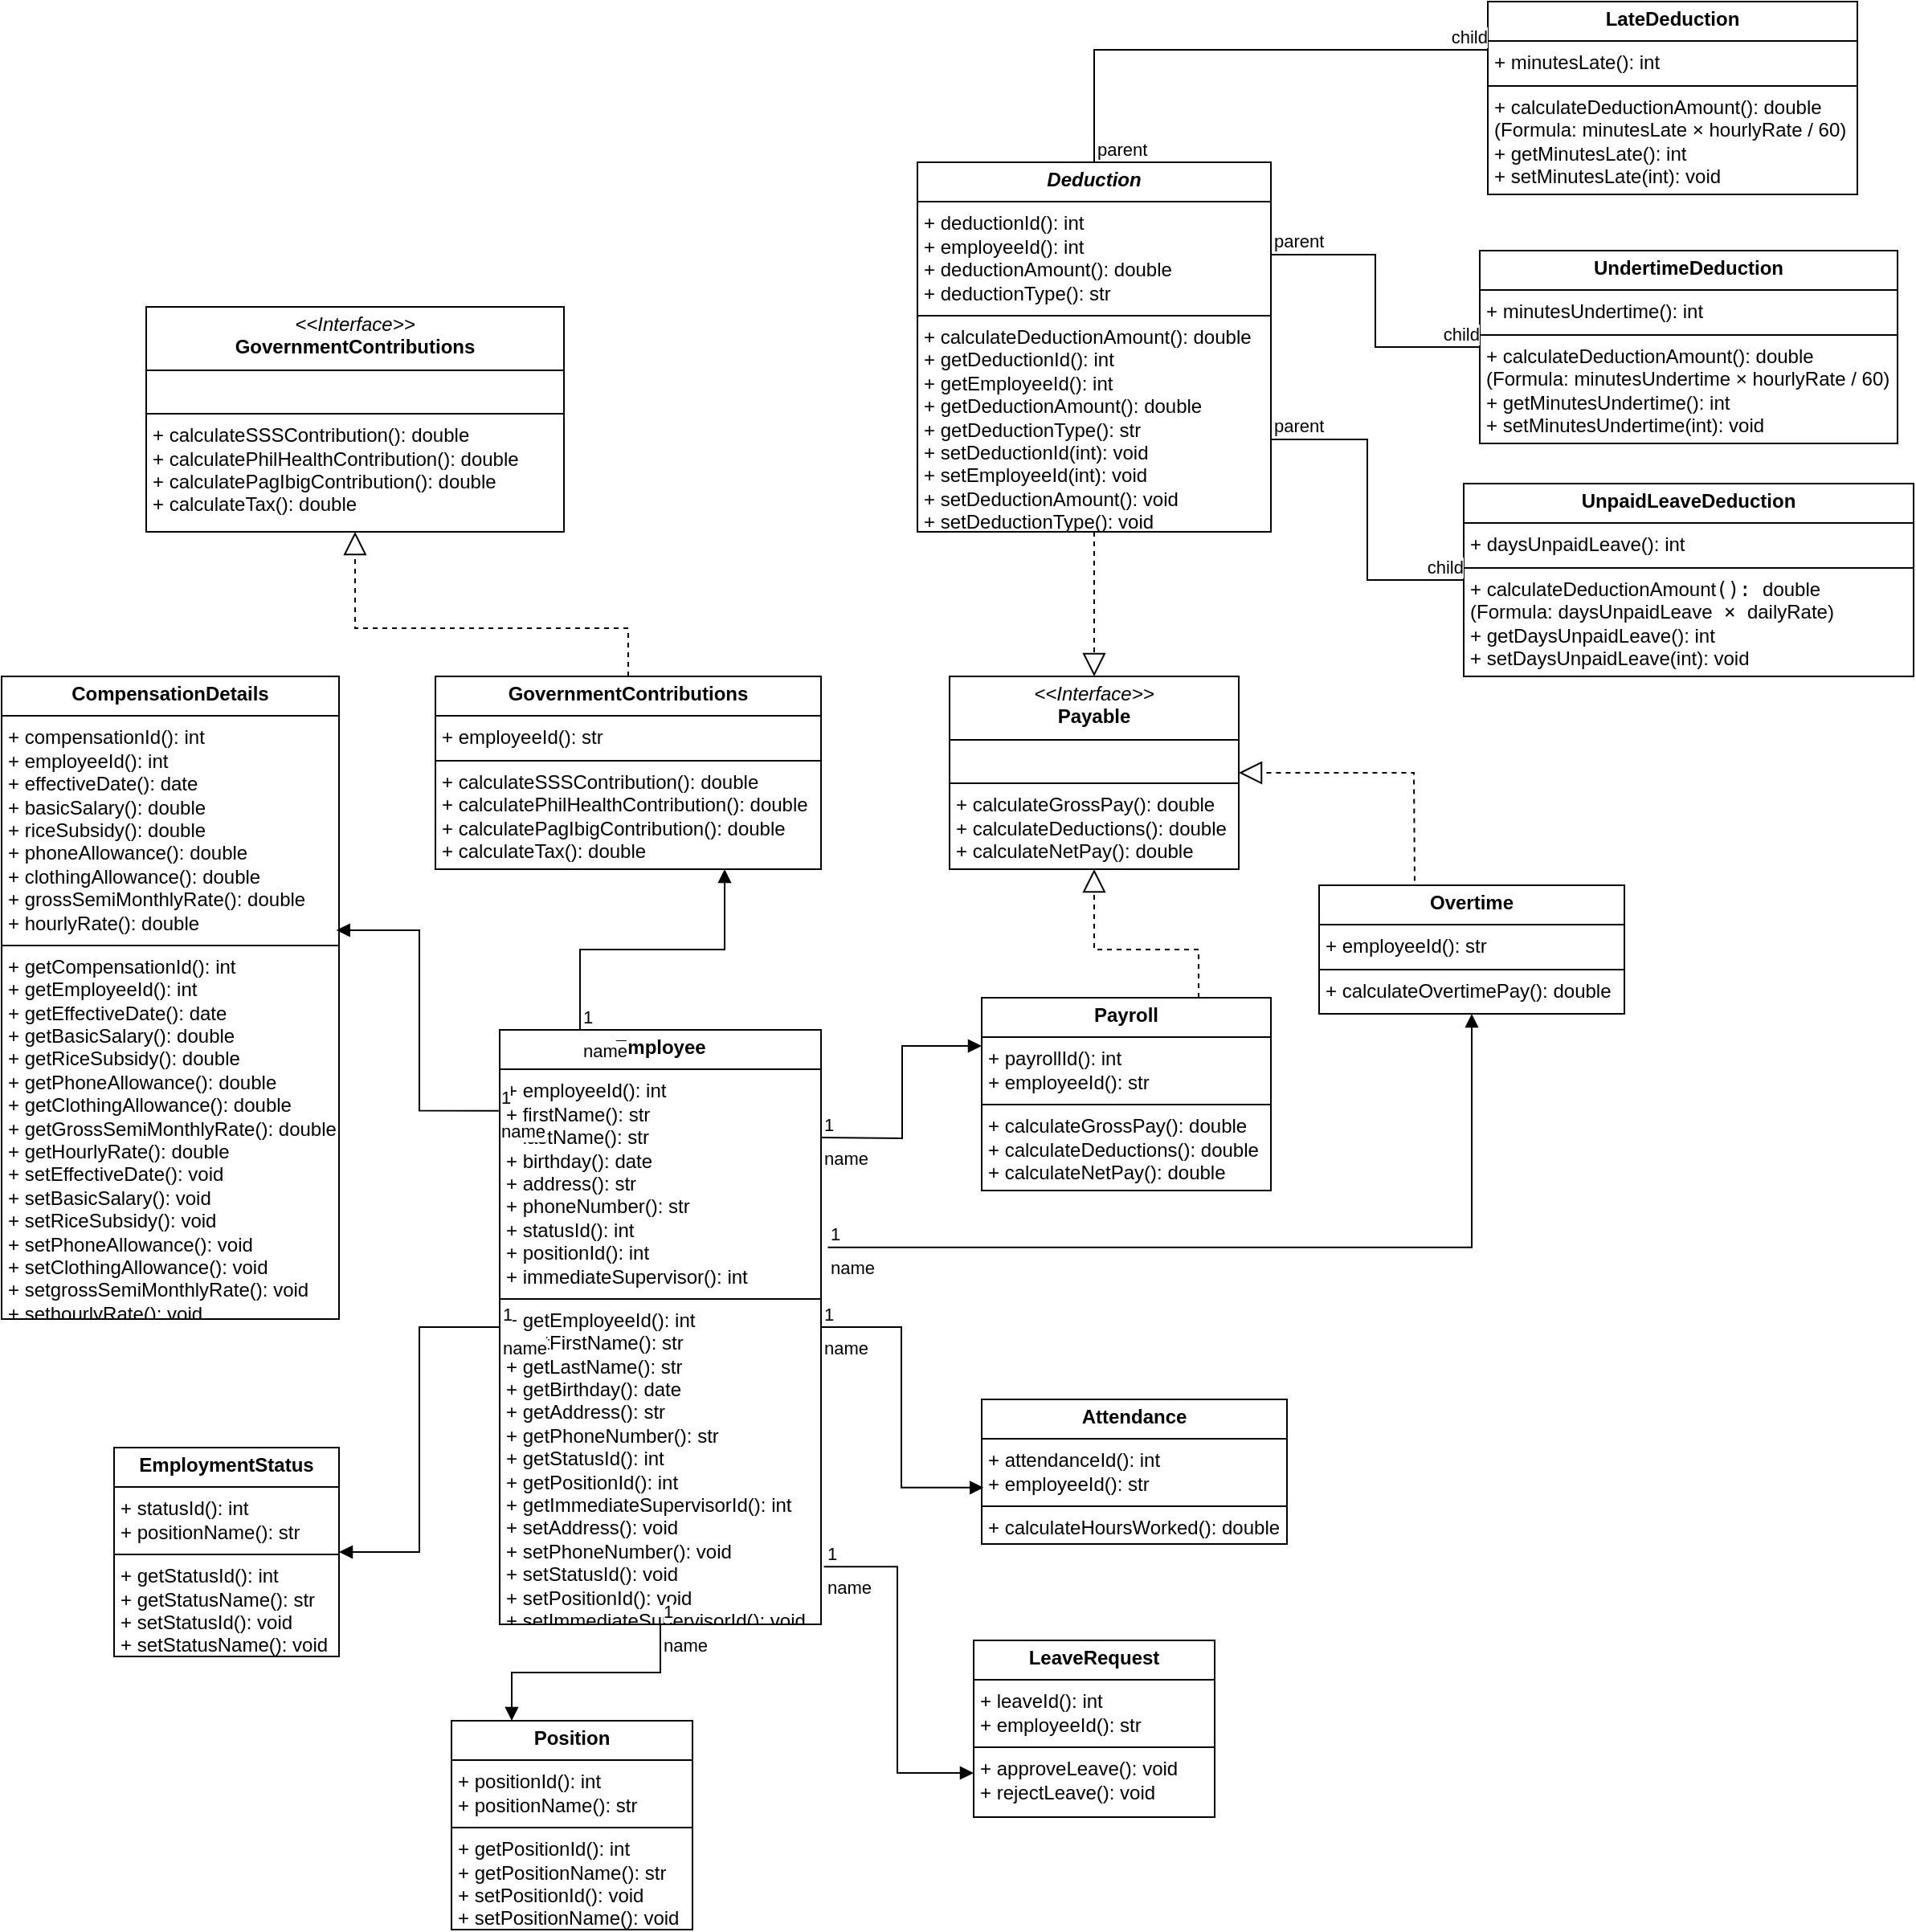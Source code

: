 <mxfile version="26.0.16">
  <diagram name="Page-1" id="c4acf3e9-155e-7222-9cf6-157b1a14988f">
    <mxGraphModel dx="2290" dy="1911" grid="1" gridSize="10" guides="1" tooltips="1" connect="1" arrows="1" fold="1" page="1" pageScale="1" pageWidth="850" pageHeight="1100" background="none" math="0" shadow="0">
      <root>
        <mxCell id="0" />
        <mxCell id="1" parent="0" />
        <mxCell id="8U8XX2nVfHWv0AhgE_W7-1" value="&lt;p style=&quot;margin:0px;margin-top:4px;text-align:center;&quot;&gt;&lt;font style=&quot;font-size: 12px;&quot; face=&quot;Helvetica&quot;&gt;&lt;b&gt;Employee&lt;/b&gt;&lt;br&gt;&lt;/font&gt;&lt;/p&gt;&lt;hr size=&quot;1&quot; style=&quot;border-style:solid;&quot;&gt;&lt;p style=&quot;margin:0px;margin-left:4px;&quot;&gt;&lt;font face=&quot;Helvetica&quot;&gt;+ employeeId(): int&lt;br&gt;&lt;/font&gt;&lt;/p&gt;&lt;p style=&quot;margin:0px;margin-left:4px;&quot;&gt;&lt;font face=&quot;Helvetica&quot;&gt;+ firstName(): str&lt;/font&gt;&lt;/p&gt;&lt;p style=&quot;margin:0px;margin-left:4px;&quot;&gt;&lt;font face=&quot;Helvetica&quot;&gt;+ lastName(): str&lt;/font&gt;&lt;/p&gt;&lt;p style=&quot;margin:0px;margin-left:4px;&quot;&gt;&lt;font face=&quot;Helvetica&quot;&gt;+ birthday(): date&lt;/font&gt;&lt;/p&gt;&lt;p style=&quot;margin:0px;margin-left:4px;&quot;&gt;&lt;font face=&quot;Helvetica&quot;&gt;+ address(): str&lt;/font&gt;&lt;/p&gt;&lt;p style=&quot;margin:0px;margin-left:4px;&quot;&gt;&lt;font face=&quot;Helvetica&quot;&gt;+ phoneNumber(): str&lt;/font&gt;&lt;/p&gt;&lt;p style=&quot;margin:0px;margin-left:4px;&quot;&gt;&lt;font face=&quot;Helvetica&quot;&gt;+ statusId(): int&lt;/font&gt;&lt;/p&gt;&lt;p style=&quot;margin:0px;margin-left:4px;&quot;&gt;&lt;font face=&quot;Helvetica&quot;&gt;+ positionId(): int&lt;/font&gt;&lt;/p&gt;&lt;p style=&quot;margin:0px;margin-left:4px;&quot;&gt;&lt;font face=&quot;Helvetica&quot;&gt;+ immediateSupervisor(): int&lt;/font&gt;&lt;/p&gt;&lt;hr size=&quot;1&quot; style=&quot;border-style:solid;&quot;&gt;&lt;p style=&quot;margin:0px;margin-left:4px;&quot;&gt;&lt;font face=&quot;Helvetica&quot;&gt;+ getEmployeeId(): int&lt;/font&gt;&lt;/p&gt;&lt;p style=&quot;margin:0px;margin-left:4px;&quot;&gt;&lt;font face=&quot;Helvetica&quot;&gt;+ getFirstName(): str&amp;nbsp;&lt;br&gt;&lt;/font&gt;&lt;/p&gt;&lt;p style=&quot;margin:0px;margin-left:4px;&quot;&gt;&lt;font face=&quot;Helvetica&quot;&gt;+ getLastName(): str&lt;/font&gt;&lt;/p&gt;&lt;p style=&quot;margin:0px;margin-left:4px;&quot;&gt;&lt;font face=&quot;Helvetica&quot;&gt;+ getBirthday(): date&lt;/font&gt;&lt;/p&gt;&lt;p style=&quot;margin:0px;margin-left:4px;&quot;&gt;&lt;font face=&quot;Helvetica&quot;&gt;+ getAddress(): str&lt;/font&gt;&lt;/p&gt;&lt;p style=&quot;margin:0px;margin-left:4px;&quot;&gt;&lt;font face=&quot;Helvetica&quot;&gt;+ getPhoneNumber(): str&lt;/font&gt;&lt;/p&gt;&lt;p style=&quot;margin:0px;margin-left:4px;&quot;&gt;&lt;font face=&quot;Helvetica&quot;&gt;+ getStatusId(): int&lt;/font&gt;&lt;/p&gt;&lt;p style=&quot;margin:0px;margin-left:4px;&quot;&gt;&lt;code&gt;&lt;font face=&quot;Helvetica&quot;&gt;+&amp;nbsp;getPositionId(): int&lt;/font&gt;&lt;/code&gt;&lt;/p&gt;&lt;p style=&quot;margin:0px;margin-left:4px;&quot;&gt;&lt;code&gt;&lt;font face=&quot;Helvetica&quot;&gt;+&lt;/font&gt;&lt;font face=&quot;Helvetica&quot;&gt;&amp;nbsp;getImmediateSupervisorId(): int&lt;/font&gt;&lt;/code&gt;&lt;font face=&quot;Helvetica&quot;&gt;&amp;nbsp;&lt;/font&gt;&lt;/p&gt;&lt;p style=&quot;margin:0px;margin-left:4px;&quot;&gt;&lt;font face=&quot;Helvetica&quot;&gt;+ setAddress(): void&lt;/font&gt;&lt;/p&gt;&lt;p style=&quot;margin:0px;margin-left:4px;&quot;&gt;&lt;font face=&quot;Helvetica&quot;&gt;+ setPhoneNumber(): void&lt;/font&gt;&lt;/p&gt;&lt;p style=&quot;margin:0px;margin-left:4px;&quot;&gt;&lt;font face=&quot;Helvetica&quot;&gt;+ setStatusId(): void&lt;/font&gt;&lt;/p&gt;&lt;p style=&quot;margin:0px;margin-left:4px;&quot;&gt;&lt;font face=&quot;Helvetica&quot;&gt;+ setPositionId(): void&lt;/font&gt;&lt;/p&gt;&lt;p style=&quot;margin:0px;margin-left:4px;&quot;&gt;&lt;font face=&quot;Helvetica&quot;&gt;+ setImmediateSupervisorId(): void&lt;/font&gt;&lt;/p&gt;" style="verticalAlign=top;align=left;overflow=fill;html=1;whiteSpace=wrap;" parent="1" vertex="1">
          <mxGeometry x="140" y="90" width="200" height="370" as="geometry" />
        </mxCell>
        <mxCell id="8U8XX2nVfHWv0AhgE_W7-2" value="&lt;p style=&quot;margin:0px;margin-top:4px;text-align:center;&quot;&gt;&lt;b&gt;Position&lt;/b&gt;&lt;/p&gt;&lt;hr size=&quot;1&quot; style=&quot;border-style:solid;&quot;&gt;&lt;p style=&quot;margin:0px;margin-left:4px;&quot;&gt;+ positionId(): int&lt;/p&gt;&lt;p style=&quot;margin:0px;margin-left:4px;&quot;&gt;+ positionName(): str&lt;/p&gt;&lt;hr size=&quot;1&quot; style=&quot;border-style:solid;&quot;&gt;&lt;p style=&quot;margin:0px;margin-left:4px;&quot;&gt;+ getPositionId(): int&lt;/p&gt;&lt;p style=&quot;margin:0px;margin-left:4px;&quot;&gt;+ getPositionName(): str&lt;/p&gt;&lt;p style=&quot;margin:0px;margin-left:4px;&quot;&gt;+ setPositionId(): void&lt;/p&gt;&lt;p style=&quot;margin:0px;margin-left:4px;&quot;&gt;+ setPositionName(): void&lt;/p&gt;" style="verticalAlign=top;align=left;overflow=fill;html=1;whiteSpace=wrap;" parent="1" vertex="1">
          <mxGeometry x="110" y="520" width="150" height="130" as="geometry" />
        </mxCell>
        <mxCell id="8U8XX2nVfHWv0AhgE_W7-3" value="&lt;p style=&quot;margin:0px;margin-top:4px;text-align:center;&quot;&gt;&lt;b&gt;EmploymentStatus&lt;/b&gt;&lt;/p&gt;&lt;hr size=&quot;1&quot; style=&quot;border-style:solid;&quot;&gt;&lt;p style=&quot;margin:0px;margin-left:4px;&quot;&gt;+ statusId(): int&lt;/p&gt;&lt;p style=&quot;margin:0px;margin-left:4px;&quot;&gt;+ positionName(): str&lt;/p&gt;&lt;hr size=&quot;1&quot; style=&quot;border-style:solid;&quot;&gt;&lt;p style=&quot;margin:0px;margin-left:4px;&quot;&gt;+ getStatusId(): int&lt;/p&gt;&lt;p style=&quot;margin:0px;margin-left:4px;&quot;&gt;+ getStatusName(): str&lt;/p&gt;&lt;p style=&quot;margin:0px;margin-left:4px;&quot;&gt;+ setStatusId(): void&lt;/p&gt;&lt;p style=&quot;margin:0px;margin-left:4px;&quot;&gt;+ setStatusName(): void&lt;/p&gt;" style="verticalAlign=top;align=left;overflow=fill;html=1;whiteSpace=wrap;" parent="1" vertex="1">
          <mxGeometry x="-100" y="350" width="140" height="130" as="geometry" />
        </mxCell>
        <mxCell id="8U8XX2nVfHWv0AhgE_W7-4" value="&lt;p style=&quot;margin:0px;margin-top:4px;text-align:center;&quot;&gt;&lt;span style=&quot;caret-color: rgba(0, 0, 0, 0); color: rgba(0, 0, 0, 0); font-family: monospace; font-size: 0px; white-space: nowrap; text-align: left;&quot;&gt;%3CmxGraphModel%3E%3Croot%3E%3CmxCell%20id%3D%220%22%2F%3E%3CmxCell%20id%3D%221%22%20parent%3D%220%22%2F%3E%3CmxCell%20id%3D%222%22%20value%3D%22%26lt%3Bp%20style%3D%26quot%3Bmargin%3A0px%3Bmargin-top%3A4px%3Btext-align%3Acenter%3B%26quot%3B%26gt%3B%26lt%3Bfont%20style%3D%26quot%3Bfont-size%3A%2012px%3B%26quot%3B%20face%3D%26quot%3BHelvetica%26quot%3B%26gt%3B%26lt%3Bb%26gt%3BEmployee%26lt%3B%2Fb%26gt%3B%26lt%3Bbr%26gt%3B%26lt%3B%2Ffont%26gt%3B%26lt%3B%2Fp%26gt%3B%26lt%3Bhr%20size%3D%26quot%3B1%26quot%3B%20style%3D%26quot%3Bborder-style%3Asolid%3B%26quot%3B%26gt%3B%26lt%3Bp%20style%3D%26quot%3Bmargin%3A0px%3Bmargin-left%3A4px%3B%26quot%3B%26gt%3B%26lt%3Bfont%20face%3D%26quot%3BHelvetica%26quot%3B%26gt%3B%2B%20EmployeeId()%3A%20int%26lt%3Bbr%26gt%3B%26lt%3B%2Ffont%26gt%3B%26lt%3B%2Fp%26gt%3B%26lt%3Bp%20style%3D%26quot%3Bmargin%3A0px%3Bmargin-left%3A4px%3B%26quot%3B%26gt%3B%26lt%3Bfont%20face%3D%26quot%3BHelvetica%26quot%3B%26gt%3B%2B%20FirstName()%3A%20str%26lt%3B%2Ffont%26gt%3B%26lt%3B%2Fp%26gt%3B%26lt%3Bp%20style%3D%26quot%3Bmargin%3A0px%3Bmargin-left%3A4px%3B%26quot%3B%26gt%3B%26lt%3Bfont%20face%3D%26quot%3BHelvetica%26quot%3B%26gt%3B%2B%20LastName()%3A%20str%26lt%3B%2Ffont%26gt%3B%26lt%3B%2Fp%26gt%3B%26lt%3Bp%20style%3D%26quot%3Bmargin%3A0px%3Bmargin-left%3A4px%3B%26quot%3B%26gt%3B%26lt%3Bfont%20face%3D%26quot%3BHelvetica%26quot%3B%26gt%3B%2B%20Birthday()%3A%20date%26lt%3B%2Ffont%26gt%3B%26lt%3B%2Fp%26gt%3B%26lt%3Bp%20style%3D%26quot%3Bmargin%3A0px%3Bmargin-left%3A4px%3B%26quot%3B%26gt%3B%26lt%3Bfont%20face%3D%26quot%3BHelvetica%26quot%3B%26gt%3B%2B%20Address()%3A%20str%26lt%3B%2Ffont%26gt%3B%26lt%3B%2Fp%26gt%3B%26lt%3Bp%20style%3D%26quot%3Bmargin%3A0px%3Bmargin-left%3A4px%3B%26quot%3B%26gt%3B%26lt%3Bfont%20face%3D%26quot%3BHelvetica%26quot%3B%26gt%3B%2B%20PhoneNumber()%3A%20str%26lt%3B%2Ffont%26gt%3B%26lt%3B%2Fp%26gt%3B%26lt%3Bp%20style%3D%26quot%3Bmargin%3A0px%3Bmargin-left%3A4px%3B%26quot%3B%26gt%3B%26lt%3Bfont%20face%3D%26quot%3BHelvetica%26quot%3B%26gt%3B%2B%20StatusId()%3A%20int%26lt%3B%2Ffont%26gt%3B%26lt%3B%2Fp%26gt%3B%26lt%3Bp%20style%3D%26quot%3Bmargin%3A0px%3Bmargin-left%3A4px%3B%26quot%3B%26gt%3B%26lt%3Bfont%20face%3D%26quot%3BHelvetica%26quot%3B%26gt%3B%2B%20PositionId()%3A%20int%26lt%3B%2Ffont%26gt%3B%26lt%3B%2Fp%26gt%3B%26lt%3Bp%20style%3D%26quot%3Bmargin%3A0px%3Bmargin-left%3A4px%3B%26quot%3B%26gt%3B%26lt%3Bfont%20face%3D%26quot%3BHelvetica%26quot%3B%26gt%3B%2B%20ImmediateSupervisor()%3A%20int%26lt%3B%2Ffont%26gt%3B%26lt%3B%2Fp%26gt%3B%26lt%3Bhr%20size%3D%26quot%3B1%26quot%3B%20style%3D%26quot%3Bborder-style%3Asolid%3B%26quot%3B%26gt%3B%26lt%3Bp%20style%3D%26quot%3Bmargin%3A0px%3Bmargin-left%3A4px%3B%26quot%3B%26gt%3B%26lt%3Bfont%20face%3D%26quot%3BHelvetica%26quot%3B%26gt%3B%2B%20getEmployeeId()%3A%20int%26lt%3B%2Ffont%26gt%3B%26lt%3B%2Fp%26gt%3B%26lt%3Bp%20style%3D%26quot%3Bmargin%3A0px%3Bmargin-left%3A4px%3B%26quot%3B%26gt%3B%26lt%3Bfont%20face%3D%26quot%3BHelvetica%26quot%3B%26gt%3B%2B%20getFirstName()%3A%20str%26amp%3Bnbsp%3B%26lt%3Bbr%26gt%3B%26lt%3B%2Ffont%26gt%3B%26lt%3B%2Fp%26gt%3B%26lt%3Bp%20style%3D%26quot%3Bmargin%3A0px%3Bmargin-left%3A4px%3B%26quot%3B%26gt%3B%26lt%3Bfont%20face%3D%26quot%3BHelvetica%26quot%3B%26gt%3B%2B%20getLastName()%3A%20str%26lt%3B%2Ffont%26gt%3B%26lt%3B%2Fp%26gt%3B%26lt%3Bp%20style%3D%26quot%3Bmargin%3A0px%3Bmargin-left%3A4px%3B%26quot%3B%26gt%3B%26lt%3Bfont%20face%3D%26quot%3BHelvetica%26quot%3B%26gt%3B%2B%20getBirthday()%3A%20date%26lt%3B%2Ffont%26gt%3B%26lt%3B%2Fp%26gt%3B%26lt%3Bp%20style%3D%26quot%3Bmargin%3A0px%3Bmargin-left%3A4px%3B%26quot%3B%26gt%3B%26lt%3Bfont%20face%3D%26quot%3BHelvetica%26quot%3B%26gt%3B%2B%20getAddress()%3A%20str%26lt%3B%2Ffont%26gt%3B%26lt%3B%2Fp%26gt%3B%26lt%3Bp%20style%3D%26quot%3Bmargin%3A0px%3Bmargin-left%3A4px%3B%26quot%3B%26gt%3B%26lt%3Bfont%20face%3D%26quot%3BHelvetica%26quot%3B%26gt%3B%2B%20getPhoneNumber()%3A%20str%26lt%3B%2Ffont%26gt%3B%26lt%3B%2Fp%26gt%3B%26lt%3Bp%20style%3D%26quot%3Bmargin%3A0px%3Bmargin-left%3A4px%3B%26quot%3B%26gt%3B%26lt%3Bfont%20face%3D%26quot%3BHelvetica%26quot%3B%26gt%3B%2B%20getStatusId()%3A%20int%26lt%3B%2Ffont%26gt%3B%26lt%3B%2Fp%26gt%3B%26lt%3Bp%20style%3D%26quot%3Bmargin%3A0px%3Bmargin-left%3A4px%3B%26quot%3B%26gt%3B%26lt%3Bcode%26gt%3B%26lt%3Bfont%20face%3D%26quot%3BHelvetica%26quot%3B%26gt%3B%2B%26amp%3Bnbsp%3BgetPositionId()%3A%20int%26lt%3B%2Ffont%26gt%3B%26lt%3B%2Fcode%26gt%3B%26lt%3B%2Fp%26gt%3B%26lt%3Bp%20style%3D%26quot%3Bmargin%3A0px%3Bmargin-left%3A4px%3B%26quot%3B%26gt%3B%26lt%3Bcode%26gt%3B%26lt%3Bfont%20face%3D%26quot%3BHelvetica%26quot%3B%26gt%3B%2B%26lt%3B%2Ffont%26gt%3B%26lt%3Bfont%20face%3D%26quot%3BHelvetica%26quot%3B%26gt%3B%26amp%3Bnbsp%3BgetImmediateSupervisorId()%3A%20int%26lt%3B%2Ffont%26gt%3B%26lt%3B%2Fcode%26gt%3B%26lt%3Bfont%20face%3D%26quot%3BHelvetica%26quot%3B%26gt%3B%26amp%3Bnbsp%3B%26lt%3B%2Ffont%26gt%3B%26lt%3B%2Fp%26gt%3B%26lt%3Bp%20style%3D%26quot%3Bmargin%3A0px%3Bmargin-left%3A4px%3B%26quot%3B%26gt%3B%26lt%3Bfont%20face%3D%26quot%3BHelvetica%26quot%3B%26gt%3B%2B%20setAddress()%3A%20void%26lt%3B%2Ffont%26gt%3B%26lt%3B%2Fp%26gt%3B%26lt%3Bp%20style%3D%26quot%3Bmargin%3A0px%3Bmargin-left%3A4px%3B%26quot%3B%26gt%3B%26lt%3Bfont%20face%3D%26quot%3BHelvetica%26quot%3B%26gt%3B%2B%20setPhoneNumber()%3A%20void%26lt%3B%2Ffont%26gt%3B%26lt%3B%2Fp%26gt%3B%26lt%3Bp%20style%3D%26quot%3Bmargin%3A0px%3Bmargin-left%3A4px%3B%26quot%3B%26gt%3B%26lt%3Bfont%20face%3D%26quot%3BHelvetica%26quot%3B%26gt%3B%2B%20setStatusId()%3A%20void%26lt%3B%2Ffont%26gt%3B%26lt%3B%2Fp%26gt%3B%26lt%3Bp%20style%3D%26quot%3Bmargin%3A0px%3Bmargin-left%3A4px%3B%26quot%3B%26gt%3B%26lt%3Bfont%20face%3D%26quot%3BHelvetica%26quot%3B%26gt%3B%2B%20setPositionId()%3A%20void%26lt%3B%2Ffont%26gt%3B%26lt%3B%2Fp%26gt%3B%26lt%3Bp%20style%3D%26quot%3Bmargin%3A0px%3Bmargin-left%3A4px%3B%26quot%3B%26gt%3B%26lt%3Bfont%20face%3D%26quot%3BHelvetica%26quot%3B%26gt%3B%2B%20setImmediateSupervisorId()%3A%20void%26lt%3B%2Ffont%26gt%3B%26lt%3B%2Fp%26gt%3B%22%20style%3D%22verticalAlign%3Dtop%3Balign%3Dleft%3Boverflow%3Dfill%3Bhtml%3D1%3BwhiteSpace%3Dwrap%3B%22%20vertex%3D%221%22%20parent%3D%221%22%3E%3CmxGeometry%20x%3D%22110%22%20y%3D%22180%22%20width%3D%22200%22%20height%3D%22370%22%20as%3D%22geometry%22%2F%3E%3C%2FmxCell%3E%3C%2Froot%3E%3C%2FmxGraphModel%3EC&lt;/span&gt;&lt;font style=&quot;font-size: 12px;&quot; face=&quot;Helvetica&quot;&gt;&lt;b&gt;CompensationDetails&lt;/b&gt;&lt;br&gt;&lt;/font&gt;&lt;/p&gt;&lt;hr size=&quot;1&quot; style=&quot;border-style:solid;&quot;&gt;&lt;p style=&quot;margin:0px;margin-left:4px;&quot;&gt;&lt;font face=&quot;Helvetica&quot;&gt;+&amp;nbsp;&lt;/font&gt;compensationId(): int&lt;/p&gt;&lt;p style=&quot;margin:0px;margin-left:4px;&quot;&gt;&lt;font face=&quot;Helvetica&quot;&gt;+ employeeId(): int&lt;/font&gt;&lt;/p&gt;&lt;p style=&quot;margin:0px;margin-left:4px;&quot;&gt;&lt;font face=&quot;Helvetica&quot;&gt;+&amp;nbsp;&lt;/font&gt;effectiveDate(): date&lt;/p&gt;&lt;p style=&quot;margin:0px;margin-left:4px;&quot;&gt;&lt;font face=&quot;Helvetica&quot;&gt;+&amp;nbsp;&lt;/font&gt;basicSalary(): double&lt;/p&gt;&lt;p style=&quot;margin:0px;margin-left:4px;&quot;&gt;&lt;font face=&quot;Helvetica&quot;&gt;+&amp;nbsp;&lt;/font&gt;riceSubsidy(): double&lt;/p&gt;&lt;p style=&quot;margin:0px;margin-left:4px;&quot;&gt;&lt;font face=&quot;Helvetica&quot;&gt;+&amp;nbsp;&lt;/font&gt;phoneAllowance(): double&lt;/p&gt;&lt;p style=&quot;margin:0px;margin-left:4px;&quot;&gt;&lt;font face=&quot;Helvetica&quot;&gt;+&amp;nbsp;&lt;/font&gt;clothingAllowance(): double&lt;/p&gt;&lt;p style=&quot;margin:0px;margin-left:4px;&quot;&gt;&lt;font face=&quot;Helvetica&quot;&gt;+&amp;nbsp;&lt;/font&gt;grossSemiMonthlyRate(): double&lt;/p&gt;&lt;p style=&quot;margin:0px;margin-left:4px;&quot;&gt;+ hourlyRate(): double&lt;/p&gt;&lt;hr size=&quot;1&quot; style=&quot;border-style:solid;&quot;&gt;&lt;p style=&quot;margin:0px;margin-left:4px;&quot;&gt;&lt;font face=&quot;Helvetica&quot;&gt;+ getCompensationId(): int&amp;nbsp;&lt;/font&gt;&lt;/p&gt;&lt;p style=&quot;margin:0px;margin-left:4px;&quot;&gt;&lt;font face=&quot;Helvetica&quot;&gt;+ getEmployeeId(): int&lt;/font&gt;&lt;/p&gt;&lt;p style=&quot;margin:0px;margin-left:4px;&quot;&gt;&lt;font face=&quot;Helvetica&quot;&gt;+ getE&lt;/font&gt;ffectiveDate(): date&lt;/p&gt;&lt;p style=&quot;margin: 0px 0px 0px 4px;&quot;&gt;&lt;font face=&quot;Helvetica&quot;&gt;+ getB&lt;/font&gt;asicSalary(): double&lt;/p&gt;&lt;p style=&quot;margin: 0px 0px 0px 4px;&quot;&gt;&lt;font face=&quot;Helvetica&quot;&gt;+ getR&lt;/font&gt;iceSubsidy(): double&lt;/p&gt;&lt;p style=&quot;margin: 0px 0px 0px 4px;&quot;&gt;&lt;font face=&quot;Helvetica&quot;&gt;+ getP&lt;/font&gt;honeAllowance(): double&lt;/p&gt;&lt;p style=&quot;margin: 0px 0px 0px 4px;&quot;&gt;&lt;font face=&quot;Helvetica&quot;&gt;+ getC&lt;/font&gt;lothingAllowance(): double&lt;/p&gt;&lt;p style=&quot;margin: 0px 0px 0px 4px;&quot;&gt;&lt;font face=&quot;Helvetica&quot;&gt;+ getG&lt;/font&gt;rossSemiMonthlyRate(): double&lt;/p&gt;&lt;p style=&quot;margin: 0px 0px 0px 4px;&quot;&gt;+ getHourlyRate(): double&lt;/p&gt;&lt;p style=&quot;margin:0px;margin-left:4px;&quot;&gt;&lt;font face=&quot;Helvetica&quot;&gt;+ setE&lt;/font&gt;ffectiveDate(): void&lt;/p&gt;&lt;p style=&quot;margin: 0px 0px 0px 4px;&quot;&gt;&lt;font face=&quot;Helvetica&quot;&gt;+ setB&lt;/font&gt;asicSalary(): void&lt;/p&gt;&lt;p style=&quot;margin: 0px 0px 0px 4px;&quot;&gt;&lt;font face=&quot;Helvetica&quot;&gt;+ setR&lt;/font&gt;iceSubsidy(): void&lt;/p&gt;&lt;p style=&quot;margin: 0px 0px 0px 4px;&quot;&gt;&lt;font face=&quot;Helvetica&quot;&gt;+ setP&lt;/font&gt;honeAllowance(): void&lt;/p&gt;&lt;p style=&quot;margin: 0px 0px 0px 4px;&quot;&gt;&lt;font face=&quot;Helvetica&quot;&gt;+ setC&lt;/font&gt;lothingAllowance(): void&lt;/p&gt;&lt;p style=&quot;margin: 0px 0px 0px 4px;&quot;&gt;&lt;font face=&quot;Helvetica&quot;&gt;+ set&lt;/font&gt;grossSemiMonthlyRate(): void&lt;/p&gt;&lt;p style=&quot;margin: 0px 0px 0px 4px;&quot;&gt;+ sethourlyRate(): void&lt;/p&gt;" style="verticalAlign=top;align=left;overflow=fill;html=1;whiteSpace=wrap;" parent="1" vertex="1">
          <mxGeometry x="-170" y="-130" width="210" height="400" as="geometry" />
        </mxCell>
        <mxCell id="8U8XX2nVfHWv0AhgE_W7-5" value="&lt;p style=&quot;margin:0px;margin-top:4px;text-align:center;&quot;&gt;&lt;b&gt;Payroll&lt;/b&gt;&lt;/p&gt;&lt;hr size=&quot;1&quot; style=&quot;border-style:solid;&quot;&gt;&lt;p style=&quot;margin:0px;margin-left:4px;&quot;&gt;+ payrollId(): int&lt;/p&gt;&lt;p style=&quot;margin:0px;margin-left:4px;&quot;&gt;+ employeeId(): str&lt;/p&gt;&lt;hr size=&quot;1&quot; style=&quot;border-style:solid;&quot;&gt;&lt;p style=&quot;margin:0px;margin-left:4px;&quot;&gt;+ calculateGrossPay(): double&lt;br&gt;&lt;/p&gt;&lt;p style=&quot;margin:0px;margin-left:4px;&quot;&gt;+ calculateDeductions(): double&lt;/p&gt;&lt;p style=&quot;margin:0px;margin-left:4px;&quot;&gt;+ calculateNetPay(): double&lt;/p&gt;" style="verticalAlign=top;align=left;overflow=fill;html=1;whiteSpace=wrap;" parent="1" vertex="1">
          <mxGeometry x="440" y="70" width="180" height="120" as="geometry" />
        </mxCell>
        <mxCell id="8U8XX2nVfHWv0AhgE_W7-6" value="&lt;p style=&quot;margin:0px;margin-top:4px;text-align:center;&quot;&gt;&lt;b&gt;Attendance&lt;/b&gt;&lt;/p&gt;&lt;hr size=&quot;1&quot; style=&quot;border-style:solid;&quot;&gt;&lt;p style=&quot;margin:0px;margin-left:4px;&quot;&gt;+ attendanceId(): int&lt;/p&gt;&lt;p style=&quot;margin:0px;margin-left:4px;&quot;&gt;+ employeeId(): str&lt;/p&gt;&lt;hr size=&quot;1&quot; style=&quot;border-style:solid;&quot;&gt;&lt;p style=&quot;margin:0px;margin-left:4px;&quot;&gt;+ calculateHoursWorked(): double&lt;/p&gt;" style="verticalAlign=top;align=left;overflow=fill;html=1;whiteSpace=wrap;" parent="1" vertex="1">
          <mxGeometry x="440" y="320" width="190" height="90" as="geometry" />
        </mxCell>
        <mxCell id="8U8XX2nVfHWv0AhgE_W7-7" value="&lt;p style=&quot;margin:0px;margin-top:4px;text-align:center;&quot;&gt;&lt;b&gt;Overtime&lt;/b&gt;&lt;/p&gt;&lt;hr size=&quot;1&quot; style=&quot;border-style:solid;&quot;&gt;&lt;p style=&quot;margin:0px;margin-left:4px;&quot;&gt;+ employeeId(): str&lt;br&gt;&lt;/p&gt;&lt;hr size=&quot;1&quot; style=&quot;border-style:solid;&quot;&gt;&lt;p style=&quot;margin:0px;margin-left:4px;&quot;&gt;+ calculateOvertimePay(): double&lt;/p&gt;" style="verticalAlign=top;align=left;overflow=fill;html=1;whiteSpace=wrap;" parent="1" vertex="1">
          <mxGeometry x="650" width="190" height="80" as="geometry" />
        </mxCell>
        <mxCell id="8U8XX2nVfHWv0AhgE_W7-8" value="&lt;p style=&quot;margin:0px;margin-top:4px;text-align:center;&quot;&gt;&lt;b&gt;LeaveRequest&lt;/b&gt;&lt;/p&gt;&lt;hr size=&quot;1&quot; style=&quot;border-style:solid;&quot;&gt;&lt;p style=&quot;margin:0px;margin-left:4px;&quot;&gt;+ leaveId(): int&lt;/p&gt;&lt;p style=&quot;margin:0px;margin-left:4px;&quot;&gt;+ employeeId(): str&lt;/p&gt;&lt;hr size=&quot;1&quot; style=&quot;border-style:solid;&quot;&gt;&lt;p style=&quot;margin:0px;margin-left:4px;&quot;&gt;+ approveLeave(): void&lt;/p&gt;&lt;p style=&quot;margin:0px;margin-left:4px;&quot;&gt;+ rejectLeave(): void&lt;/p&gt;&lt;p style=&quot;margin:0px;margin-left:4px;&quot;&gt;&lt;br&gt;&lt;/p&gt;" style="verticalAlign=top;align=left;overflow=fill;html=1;whiteSpace=wrap;" parent="1" vertex="1">
          <mxGeometry x="435" y="470" width="150" height="110" as="geometry" />
        </mxCell>
        <mxCell id="8U8XX2nVfHWv0AhgE_W7-9" value="&lt;p style=&quot;margin:0px;margin-top:4px;text-align:center;&quot;&gt;&lt;b&gt;GovernmentContributions&lt;/b&gt;&lt;/p&gt;&lt;hr size=&quot;1&quot; style=&quot;border-style:solid;&quot;&gt;&lt;p style=&quot;margin:0px;margin-left:4px;&quot;&gt;+ employeeId(): str&lt;br&gt;&lt;/p&gt;&lt;hr size=&quot;1&quot; style=&quot;border-style:solid;&quot;&gt;&lt;p style=&quot;margin:0px;margin-left:4px;&quot;&gt;+ calculateSSSContribution(): double&lt;/p&gt;&lt;p style=&quot;margin:0px;margin-left:4px;&quot;&gt;+ calculatePhilHealthContribution(): double&lt;/p&gt;&lt;p style=&quot;margin:0px;margin-left:4px;&quot;&gt;+ calculatePagIbigContribution(): double&lt;/p&gt;&lt;p style=&quot;margin:0px;margin-left:4px;&quot;&gt;+ calculateTax(): double&lt;/p&gt;" style="verticalAlign=top;align=left;overflow=fill;html=1;whiteSpace=wrap;" parent="1" vertex="1">
          <mxGeometry x="100" y="-130" width="240" height="120" as="geometry" />
        </mxCell>
        <mxCell id="8U8XX2nVfHWv0AhgE_W7-10" value="&lt;p style=&quot;margin:0px;margin-top:4px;text-align:center;&quot;&gt;&lt;i&gt;&amp;lt;&amp;lt;Interface&amp;gt;&amp;gt;&lt;/i&gt;&lt;br&gt;&lt;b&gt;Payable&lt;/b&gt;&lt;/p&gt;&lt;hr size=&quot;1&quot; style=&quot;border-style:solid;&quot;&gt;&lt;p style=&quot;margin:0px;margin-left:4px;&quot;&gt;&lt;br&gt;&lt;/p&gt;&lt;hr size=&quot;1&quot; style=&quot;border-style:solid;&quot;&gt;&lt;p style=&quot;margin:0px;margin-left:4px;&quot;&gt;+ calculateGrossPay(): double&lt;br&gt;&lt;/p&gt;&lt;p style=&quot;margin:0px;margin-left:4px;&quot;&gt;+ calculateDeductions(): double&lt;/p&gt;&lt;p style=&quot;margin:0px;margin-left:4px;&quot;&gt;+ calculateNetPay(): double&lt;/p&gt;" style="verticalAlign=top;align=left;overflow=fill;html=1;whiteSpace=wrap;" parent="1" vertex="1">
          <mxGeometry x="420" y="-130" width="180" height="120" as="geometry" />
        </mxCell>
        <mxCell id="8U8XX2nVfHWv0AhgE_W7-12" value="&lt;p style=&quot;margin:0px;margin-top:4px;text-align:center;&quot;&gt;&lt;i&gt;&amp;lt;&amp;lt;Interface&amp;gt;&amp;gt;&lt;/i&gt;&lt;br&gt;&lt;b&gt;GovernmentContributions&lt;/b&gt;&lt;/p&gt;&lt;hr size=&quot;1&quot; style=&quot;border-style:solid;&quot;&gt;&lt;p style=&quot;margin:0px;margin-left:4px;&quot;&gt;&lt;br&gt;&lt;/p&gt;&lt;hr size=&quot;1&quot; style=&quot;border-style:solid;&quot;&gt;&lt;p style=&quot;margin:0px;margin-left:4px;&quot;&gt;+ calculateSSSContribution(): double&lt;br&gt;&lt;/p&gt;&lt;p style=&quot;margin:0px;margin-left:4px;&quot;&gt;+ calculatePhilHealthContribution(): double&lt;/p&gt;&lt;p style=&quot;margin:0px;margin-left:4px;&quot;&gt;+ calculatePagIbigContribution(): double&lt;/p&gt;&lt;p style=&quot;margin:0px;margin-left:4px;&quot;&gt;+ calculateTax(): double&lt;/p&gt;" style="verticalAlign=top;align=left;overflow=fill;html=1;whiteSpace=wrap;" parent="1" vertex="1">
          <mxGeometry x="-80" y="-360" width="260" height="140" as="geometry" />
        </mxCell>
        <mxCell id="8U8XX2nVfHWv0AhgE_W7-13" value="&lt;p style=&quot;margin:0px;margin-top:4px;text-align:center;&quot;&gt;&lt;b&gt;&lt;i&gt;Deduction&lt;/i&gt;&lt;/b&gt;&lt;/p&gt;&lt;hr size=&quot;1&quot; style=&quot;border-style:solid;&quot;&gt;&lt;p style=&quot;margin:0px;margin-left:4px;&quot;&gt;+ deductionId(): int&lt;/p&gt;&lt;p style=&quot;margin:0px;margin-left:4px;&quot;&gt;+ employeeId(): int&lt;/p&gt;&lt;p style=&quot;margin:0px;margin-left:4px;&quot;&gt;+ deductionAmount(): double&lt;/p&gt;&lt;p style=&quot;margin:0px;margin-left:4px;&quot;&gt;+ deductionType(): str&lt;/p&gt;&lt;hr size=&quot;1&quot; style=&quot;border-style:solid;&quot;&gt;&lt;p style=&quot;margin:0px;margin-left:4px;&quot;&gt;+ calculateDeductionAmount(): double&lt;/p&gt;&lt;p style=&quot;margin:0px;margin-left:4px;&quot;&gt;+ getDeductionId(): int&lt;/p&gt;&lt;p style=&quot;margin:0px;margin-left:4px;&quot;&gt;+ getEmployeeId(): int&lt;/p&gt;&lt;p style=&quot;margin:0px;margin-left:4px;&quot;&gt;+ getDeductionAmount(): double&lt;/p&gt;&lt;p style=&quot;margin:0px;margin-left:4px;&quot;&gt;+ getDeductionType(): str&lt;/p&gt;&lt;p style=&quot;margin:0px;margin-left:4px;&quot;&gt;+ setDeductionId(int): void&lt;br&gt;&lt;/p&gt;&lt;p style=&quot;margin:0px;margin-left:4px;&quot;&gt;+ setEmployeeId(int): void&lt;br&gt;&lt;/p&gt;&lt;p style=&quot;margin:0px;margin-left:4px;&quot;&gt;+ setDeductionAmount(): void&lt;/p&gt;&lt;p style=&quot;margin:0px;margin-left:4px;&quot;&gt;+ setDeductionType(): void&lt;br&gt;&lt;/p&gt;" style="verticalAlign=top;align=left;overflow=fill;html=1;whiteSpace=wrap;" parent="1" vertex="1">
          <mxGeometry x="400" y="-450" width="220" height="230" as="geometry" />
        </mxCell>
        <mxCell id="lWfkOTBmS0Zqp_SXwJ5z-1" value="&lt;p style=&quot;margin:0px;margin-top:4px;text-align:center;&quot;&gt;&lt;b&gt;LateDeduction&lt;/b&gt;&lt;/p&gt;&lt;hr size=&quot;1&quot; style=&quot;border-style:solid;&quot;&gt;&lt;p style=&quot;margin:0px;margin-left:4px;&quot;&gt;+ minutesLate(): int&lt;/p&gt;&lt;hr size=&quot;1&quot; style=&quot;border-style:solid;&quot;&gt;&lt;p style=&quot;margin:0px;margin-left:4px;&quot;&gt;&lt;font style=&quot;font-size: 12px;&quot;&gt;+ calculateD&lt;code&gt;&lt;font face=&quot;Helvetica&quot;&gt;eductionAmount(): double&lt;/font&gt;&lt;/code&gt;&amp;nbsp;&lt;/font&gt;&lt;/p&gt;&lt;p style=&quot;margin:0px;margin-left:4px;&quot;&gt;&lt;font style=&quot;font-size: 12px;&quot;&gt;(Formula:&amp;nbsp;&lt;code&gt;&lt;font face=&quot;Helvetica&quot;&gt;minutesLate&lt;/font&gt;&lt;font face=&quot;Helvetica&quot;&gt; × hourlyRate / 60&lt;/font&gt;&lt;/code&gt;)&lt;/font&gt;&lt;/p&gt;&lt;p style=&quot;margin:0px;margin-left:4px;&quot;&gt;+ getMinutesLate(): int&lt;/p&gt;&lt;p style=&quot;margin:0px;margin-left:4px;&quot;&gt;+ setMinutesLate(int): void&lt;/p&gt;" style="verticalAlign=top;align=left;overflow=fill;html=1;whiteSpace=wrap;" vertex="1" parent="1">
          <mxGeometry x="755" y="-550" width="230" height="120" as="geometry" />
        </mxCell>
        <mxCell id="lWfkOTBmS0Zqp_SXwJ5z-3" value="&lt;p style=&quot;margin:0px;margin-top:4px;text-align:center;&quot;&gt;&lt;b&gt;UndertimeDeduction&lt;/b&gt;&lt;/p&gt;&lt;hr size=&quot;1&quot; style=&quot;border-style:solid;&quot;&gt;&lt;p style=&quot;margin:0px;margin-left:4px;&quot;&gt;+ minutesUndertime(): int&lt;/p&gt;&lt;hr size=&quot;1&quot; style=&quot;border-style:solid;&quot;&gt;&lt;p style=&quot;margin:0px;margin-left:4px;&quot;&gt;&lt;font style=&quot;font-size: 12px;&quot;&gt;+ &lt;/font&gt;&lt;code&gt;&lt;font face=&quot;Helvetica&quot;&gt;calculateDeductionAmount&lt;/font&gt;&lt;font face=&quot;Helvetica&quot;&gt;(): double&lt;/font&gt;&lt;/code&gt;&amp;nbsp;&lt;/p&gt;&lt;p style=&quot;margin:0px;margin-left:4px;&quot;&gt;(Formula:&amp;nbsp;&lt;code style=&quot;font-family: Helvetica;&quot;&gt;minutesUndertime × hourlyRate / 60&lt;/code&gt;)&lt;/p&gt;&lt;p style=&quot;margin:0px;margin-left:4px;&quot;&gt;+ getMinutesUndertime(): int&lt;/p&gt;&lt;p style=&quot;margin:0px;margin-left:4px;&quot;&gt;+ setMinutesUndertime(int): void&lt;/p&gt;" style="verticalAlign=top;align=left;overflow=fill;html=1;whiteSpace=wrap;" vertex="1" parent="1">
          <mxGeometry x="750" y="-395" width="260" height="120" as="geometry" />
        </mxCell>
        <mxCell id="lWfkOTBmS0Zqp_SXwJ5z-4" value="&lt;p style=&quot;margin:0px;margin-top:4px;text-align:center;&quot;&gt;&lt;b&gt;UnpaidLeaveDeduction&lt;/b&gt;&lt;/p&gt;&lt;hr size=&quot;1&quot; style=&quot;border-style:solid;&quot;&gt;&lt;p style=&quot;margin:0px;margin-left:4px;&quot;&gt;+ daysUnpaidLeave(): int&lt;/p&gt;&lt;hr size=&quot;1&quot; style=&quot;border-style:solid;&quot;&gt;&lt;p style=&quot;margin:0px;margin-left:4px;&quot;&gt;&lt;font style=&quot;font-size: 12px;&quot;&gt;+ &lt;/font&gt;&lt;code&gt;&lt;font face=&quot;Helvetica&quot;&gt;calculate&lt;/font&gt;&lt;/code&gt;&lt;code&gt;&lt;font face=&quot;Helvetica&quot;&gt;DeductionAmount&lt;/font&gt;(): &lt;font face=&quot;Helvetica&quot;&gt;double&lt;/font&gt;&lt;/code&gt;&amp;nbsp;&lt;/p&gt;&lt;p style=&quot;margin:0px;margin-left:4px;&quot;&gt;(Formula:&amp;nbsp;&lt;code&gt;&lt;font face=&quot;Helvetica&quot;&gt;daysUnpaidLeave&lt;/font&gt; × &lt;font face=&quot;Helvetica&quot;&gt;dailyRate&lt;/font&gt;&lt;/code&gt;)&lt;/p&gt;&lt;p style=&quot;margin:0px;margin-left:4px;&quot;&gt;+ getDaysUnpaidLeave(): int&lt;/p&gt;&lt;p style=&quot;margin:0px;margin-left:4px;&quot;&gt;+ setDaysUnpaidLeave(int): void&lt;/p&gt;" style="verticalAlign=top;align=left;overflow=fill;html=1;whiteSpace=wrap;" vertex="1" parent="1">
          <mxGeometry x="740" y="-250" width="280" height="120" as="geometry" />
        </mxCell>
        <mxCell id="lWfkOTBmS0Zqp_SXwJ5z-5" value="" style="endArrow=none;html=1;edgeStyle=orthogonalEdgeStyle;rounded=0;entryX=0;entryY=0.25;entryDx=0;entryDy=0;exitX=0.5;exitY=0;exitDx=0;exitDy=0;" edge="1" parent="1" source="8U8XX2nVfHWv0AhgE_W7-13" target="lWfkOTBmS0Zqp_SXwJ5z-1">
          <mxGeometry relative="1" as="geometry">
            <mxPoint x="450" y="-230" as="sourcePoint" />
            <mxPoint x="660" y="-230" as="targetPoint" />
          </mxGeometry>
        </mxCell>
        <mxCell id="lWfkOTBmS0Zqp_SXwJ5z-6" value="parent" style="edgeLabel;resizable=0;html=1;align=left;verticalAlign=bottom;" connectable="0" vertex="1" parent="lWfkOTBmS0Zqp_SXwJ5z-5">
          <mxGeometry x="-1" relative="1" as="geometry" />
        </mxCell>
        <mxCell id="lWfkOTBmS0Zqp_SXwJ5z-7" value="child" style="edgeLabel;resizable=0;html=1;align=right;verticalAlign=bottom;" connectable="0" vertex="1" parent="lWfkOTBmS0Zqp_SXwJ5z-5">
          <mxGeometry x="1" relative="1" as="geometry" />
        </mxCell>
        <mxCell id="lWfkOTBmS0Zqp_SXwJ5z-11" value="" style="endArrow=none;html=1;edgeStyle=orthogonalEdgeStyle;rounded=0;entryX=0;entryY=0.5;entryDx=0;entryDy=0;exitX=1;exitY=0.25;exitDx=0;exitDy=0;" edge="1" parent="1" source="8U8XX2nVfHWv0AhgE_W7-13" target="lWfkOTBmS0Zqp_SXwJ5z-3">
          <mxGeometry relative="1" as="geometry">
            <mxPoint x="450" y="-230" as="sourcePoint" />
            <mxPoint x="610" y="-230" as="targetPoint" />
          </mxGeometry>
        </mxCell>
        <mxCell id="lWfkOTBmS0Zqp_SXwJ5z-12" value="parent" style="edgeLabel;resizable=0;html=1;align=left;verticalAlign=bottom;" connectable="0" vertex="1" parent="lWfkOTBmS0Zqp_SXwJ5z-11">
          <mxGeometry x="-1" relative="1" as="geometry" />
        </mxCell>
        <mxCell id="lWfkOTBmS0Zqp_SXwJ5z-13" value="child" style="edgeLabel;resizable=0;html=1;align=right;verticalAlign=bottom;" connectable="0" vertex="1" parent="lWfkOTBmS0Zqp_SXwJ5z-11">
          <mxGeometry x="1" relative="1" as="geometry" />
        </mxCell>
        <mxCell id="lWfkOTBmS0Zqp_SXwJ5z-14" value="" style="endArrow=none;html=1;edgeStyle=orthogonalEdgeStyle;rounded=0;exitX=1;exitY=0.75;exitDx=0;exitDy=0;entryX=0;entryY=0.5;entryDx=0;entryDy=0;" edge="1" parent="1" source="8U8XX2nVfHWv0AhgE_W7-13" target="lWfkOTBmS0Zqp_SXwJ5z-4">
          <mxGeometry relative="1" as="geometry">
            <mxPoint x="450" y="-230" as="sourcePoint" />
            <mxPoint x="610" y="-230" as="targetPoint" />
          </mxGeometry>
        </mxCell>
        <mxCell id="lWfkOTBmS0Zqp_SXwJ5z-15" value="parent" style="edgeLabel;resizable=0;html=1;align=left;verticalAlign=bottom;" connectable="0" vertex="1" parent="lWfkOTBmS0Zqp_SXwJ5z-14">
          <mxGeometry x="-1" relative="1" as="geometry" />
        </mxCell>
        <mxCell id="lWfkOTBmS0Zqp_SXwJ5z-16" value="child" style="edgeLabel;resizable=0;html=1;align=right;verticalAlign=bottom;" connectable="0" vertex="1" parent="lWfkOTBmS0Zqp_SXwJ5z-14">
          <mxGeometry x="1" relative="1" as="geometry" />
        </mxCell>
        <mxCell id="lWfkOTBmS0Zqp_SXwJ5z-17" value="" style="endArrow=block;dashed=1;endFill=0;endSize=12;html=1;rounded=0;entryX=0.5;entryY=1;entryDx=0;entryDy=0;exitX=0.75;exitY=0;exitDx=0;exitDy=0;" edge="1" parent="1" source="8U8XX2nVfHWv0AhgE_W7-5" target="8U8XX2nVfHWv0AhgE_W7-10">
          <mxGeometry width="160" relative="1" as="geometry">
            <mxPoint x="510" y="96" as="sourcePoint" />
            <mxPoint x="470" y="30" as="targetPoint" />
            <Array as="points">
              <mxPoint x="575" y="40" />
              <mxPoint x="510" y="40" />
            </Array>
          </mxGeometry>
        </mxCell>
        <mxCell id="lWfkOTBmS0Zqp_SXwJ5z-18" value="" style="endArrow=block;dashed=1;endFill=0;endSize=12;html=1;rounded=0;entryX=1;entryY=0.5;entryDx=0;entryDy=0;exitX=0.313;exitY=-0.035;exitDx=0;exitDy=0;exitPerimeter=0;" edge="1" parent="1" source="8U8XX2nVfHWv0AhgE_W7-7" target="8U8XX2nVfHWv0AhgE_W7-10">
          <mxGeometry width="160" relative="1" as="geometry">
            <mxPoint x="310" y="130" as="sourcePoint" />
            <mxPoint x="470" y="130" as="targetPoint" />
            <Array as="points">
              <mxPoint x="709" y="-70" />
            </Array>
          </mxGeometry>
        </mxCell>
        <mxCell id="lWfkOTBmS0Zqp_SXwJ5z-19" value="" style="endArrow=block;dashed=1;endFill=0;endSize=12;html=1;rounded=0;entryX=0.5;entryY=0;entryDx=0;entryDy=0;exitX=0.5;exitY=1;exitDx=0;exitDy=0;" edge="1" parent="1" source="8U8XX2nVfHWv0AhgE_W7-13" target="8U8XX2nVfHWv0AhgE_W7-10">
          <mxGeometry width="160" relative="1" as="geometry">
            <mxPoint x="310" y="-150" as="sourcePoint" />
            <mxPoint x="470" y="-150" as="targetPoint" />
          </mxGeometry>
        </mxCell>
        <mxCell id="lWfkOTBmS0Zqp_SXwJ5z-20" value="" style="endArrow=block;dashed=1;endFill=0;endSize=12;html=1;rounded=0;entryX=0.5;entryY=1;entryDx=0;entryDy=0;exitX=0.5;exitY=0;exitDx=0;exitDy=0;" edge="1" parent="1" source="8U8XX2nVfHWv0AhgE_W7-9" target="8U8XX2nVfHWv0AhgE_W7-12">
          <mxGeometry width="160" relative="1" as="geometry">
            <mxPoint x="70" y="-40" as="sourcePoint" />
            <mxPoint x="230" y="-40" as="targetPoint" />
            <Array as="points">
              <mxPoint x="220" y="-160" />
              <mxPoint x="50" y="-160" />
            </Array>
          </mxGeometry>
        </mxCell>
        <mxCell id="lWfkOTBmS0Zqp_SXwJ5z-21" value="name" style="endArrow=block;endFill=1;html=1;edgeStyle=orthogonalEdgeStyle;align=left;verticalAlign=top;rounded=0;exitX=-0.003;exitY=0.136;exitDx=0;exitDy=0;entryX=0.992;entryY=0.395;entryDx=0;entryDy=0;exitPerimeter=0;entryPerimeter=0;" edge="1" parent="1" source="8U8XX2nVfHWv0AhgE_W7-1" target="8U8XX2nVfHWv0AhgE_W7-4">
          <mxGeometry x="-1" relative="1" as="geometry">
            <mxPoint x="340" y="220" as="sourcePoint" />
            <mxPoint x="500" y="220" as="targetPoint" />
          </mxGeometry>
        </mxCell>
        <mxCell id="lWfkOTBmS0Zqp_SXwJ5z-22" value="1" style="edgeLabel;resizable=0;html=1;align=left;verticalAlign=bottom;" connectable="0" vertex="1" parent="lWfkOTBmS0Zqp_SXwJ5z-21">
          <mxGeometry x="-1" relative="1" as="geometry" />
        </mxCell>
        <mxCell id="lWfkOTBmS0Zqp_SXwJ5z-23" value="name" style="endArrow=block;endFill=1;html=1;edgeStyle=orthogonalEdgeStyle;align=left;verticalAlign=top;rounded=0;entryX=1;entryY=0.5;entryDx=0;entryDy=0;exitX=0;exitY=0.5;exitDx=0;exitDy=0;" edge="1" parent="1" source="8U8XX2nVfHWv0AhgE_W7-1" target="8U8XX2nVfHWv0AhgE_W7-3">
          <mxGeometry x="-1" relative="1" as="geometry">
            <mxPoint x="340" y="220" as="sourcePoint" />
            <mxPoint x="500" y="220" as="targetPoint" />
          </mxGeometry>
        </mxCell>
        <mxCell id="lWfkOTBmS0Zqp_SXwJ5z-24" value="1" style="edgeLabel;resizable=0;html=1;align=left;verticalAlign=bottom;" connectable="0" vertex="1" parent="lWfkOTBmS0Zqp_SXwJ5z-23">
          <mxGeometry x="-1" relative="1" as="geometry" />
        </mxCell>
        <mxCell id="lWfkOTBmS0Zqp_SXwJ5z-25" value="name" style="endArrow=block;endFill=1;html=1;edgeStyle=orthogonalEdgeStyle;align=left;verticalAlign=top;rounded=0;exitX=0.5;exitY=1;exitDx=0;exitDy=0;entryX=0.25;entryY=0;entryDx=0;entryDy=0;" edge="1" parent="1" source="8U8XX2nVfHWv0AhgE_W7-1" target="8U8XX2nVfHWv0AhgE_W7-2">
          <mxGeometry x="-1" relative="1" as="geometry">
            <mxPoint x="340" y="220" as="sourcePoint" />
            <mxPoint x="235" y="430" as="targetPoint" />
          </mxGeometry>
        </mxCell>
        <mxCell id="lWfkOTBmS0Zqp_SXwJ5z-26" value="1" style="edgeLabel;resizable=0;html=1;align=left;verticalAlign=bottom;" connectable="0" vertex="1" parent="lWfkOTBmS0Zqp_SXwJ5z-25">
          <mxGeometry x="-1" relative="1" as="geometry" />
        </mxCell>
        <mxCell id="lWfkOTBmS0Zqp_SXwJ5z-27" value="name" style="endArrow=block;endFill=1;html=1;edgeStyle=orthogonalEdgeStyle;align=left;verticalAlign=top;rounded=0;exitX=0.25;exitY=0;exitDx=0;exitDy=0;entryX=0.75;entryY=1;entryDx=0;entryDy=0;" edge="1" parent="1" source="8U8XX2nVfHWv0AhgE_W7-1" target="8U8XX2nVfHWv0AhgE_W7-9">
          <mxGeometry x="-1" relative="1" as="geometry">
            <mxPoint x="340" y="180" as="sourcePoint" />
            <mxPoint x="500" y="180" as="targetPoint" />
          </mxGeometry>
        </mxCell>
        <mxCell id="lWfkOTBmS0Zqp_SXwJ5z-28" value="1" style="edgeLabel;resizable=0;html=1;align=left;verticalAlign=bottom;" connectable="0" vertex="1" parent="lWfkOTBmS0Zqp_SXwJ5z-27">
          <mxGeometry x="-1" relative="1" as="geometry" />
        </mxCell>
        <mxCell id="lWfkOTBmS0Zqp_SXwJ5z-29" value="name" style="endArrow=block;endFill=1;html=1;edgeStyle=orthogonalEdgeStyle;align=left;verticalAlign=top;rounded=0;entryX=0;entryY=0.25;entryDx=0;entryDy=0;" edge="1" parent="1" target="8U8XX2nVfHWv0AhgE_W7-5">
          <mxGeometry x="-1" relative="1" as="geometry">
            <mxPoint x="340" y="157" as="sourcePoint" />
            <mxPoint x="500" y="180" as="targetPoint" />
          </mxGeometry>
        </mxCell>
        <mxCell id="lWfkOTBmS0Zqp_SXwJ5z-30" value="1" style="edgeLabel;resizable=0;html=1;align=left;verticalAlign=bottom;" connectable="0" vertex="1" parent="lWfkOTBmS0Zqp_SXwJ5z-29">
          <mxGeometry x="-1" relative="1" as="geometry" />
        </mxCell>
        <mxCell id="lWfkOTBmS0Zqp_SXwJ5z-31" value="name" style="endArrow=block;endFill=1;html=1;edgeStyle=orthogonalEdgeStyle;align=left;verticalAlign=top;rounded=0;exitX=1;exitY=0.5;exitDx=0;exitDy=0;entryX=0.006;entryY=0.61;entryDx=0;entryDy=0;entryPerimeter=0;" edge="1" parent="1" source="8U8XX2nVfHWv0AhgE_W7-1" target="8U8XX2nVfHWv0AhgE_W7-6">
          <mxGeometry x="-1" relative="1" as="geometry">
            <mxPoint x="340" y="180" as="sourcePoint" />
            <mxPoint x="500" y="180" as="targetPoint" />
          </mxGeometry>
        </mxCell>
        <mxCell id="lWfkOTBmS0Zqp_SXwJ5z-32" value="1" style="edgeLabel;resizable=0;html=1;align=left;verticalAlign=bottom;" connectable="0" vertex="1" parent="lWfkOTBmS0Zqp_SXwJ5z-31">
          <mxGeometry x="-1" relative="1" as="geometry" />
        </mxCell>
        <mxCell id="lWfkOTBmS0Zqp_SXwJ5z-33" value="name" style="endArrow=block;endFill=1;html=1;edgeStyle=orthogonalEdgeStyle;align=left;verticalAlign=top;rounded=0;exitX=1.009;exitY=0.903;exitDx=0;exitDy=0;entryX=0;entryY=0.75;entryDx=0;entryDy=0;exitPerimeter=0;" edge="1" parent="1" source="8U8XX2nVfHWv0AhgE_W7-1" target="8U8XX2nVfHWv0AhgE_W7-8">
          <mxGeometry x="-1" relative="1" as="geometry">
            <mxPoint x="340" y="180" as="sourcePoint" />
            <mxPoint x="500" y="180" as="targetPoint" />
          </mxGeometry>
        </mxCell>
        <mxCell id="lWfkOTBmS0Zqp_SXwJ5z-34" value="1" style="edgeLabel;resizable=0;html=1;align=left;verticalAlign=bottom;" connectable="0" vertex="1" parent="lWfkOTBmS0Zqp_SXwJ5z-33">
          <mxGeometry x="-1" relative="1" as="geometry" />
        </mxCell>
        <mxCell id="lWfkOTBmS0Zqp_SXwJ5z-35" value="name" style="endArrow=block;endFill=1;html=1;edgeStyle=orthogonalEdgeStyle;align=left;verticalAlign=top;rounded=0;exitX=1.021;exitY=0.366;exitDx=0;exitDy=0;exitPerimeter=0;entryX=0.5;entryY=1;entryDx=0;entryDy=0;" edge="1" parent="1" source="8U8XX2nVfHWv0AhgE_W7-1" target="8U8XX2nVfHWv0AhgE_W7-7">
          <mxGeometry x="-1" relative="1" as="geometry">
            <mxPoint x="340" y="330" as="sourcePoint" />
            <mxPoint x="500" y="330" as="targetPoint" />
          </mxGeometry>
        </mxCell>
        <mxCell id="lWfkOTBmS0Zqp_SXwJ5z-36" value="1" style="edgeLabel;resizable=0;html=1;align=left;verticalAlign=bottom;" connectable="0" vertex="1" parent="lWfkOTBmS0Zqp_SXwJ5z-35">
          <mxGeometry x="-1" relative="1" as="geometry" />
        </mxCell>
      </root>
    </mxGraphModel>
  </diagram>
</mxfile>
